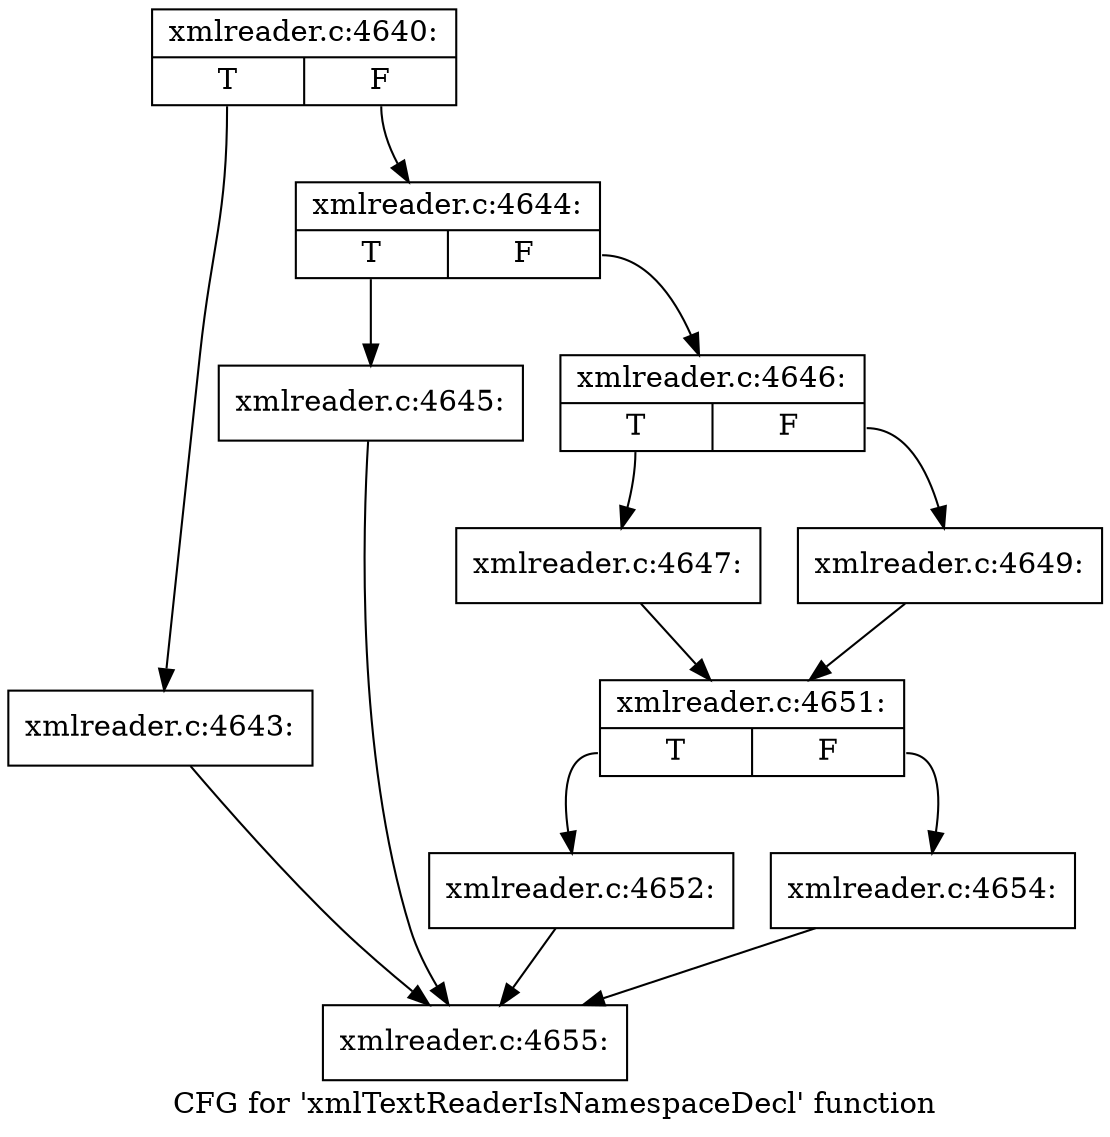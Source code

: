 digraph "CFG for 'xmlTextReaderIsNamespaceDecl' function" {
	label="CFG for 'xmlTextReaderIsNamespaceDecl' function";

	Node0x48a54b0 [shape=record,label="{xmlreader.c:4640:|{<s0>T|<s1>F}}"];
	Node0x48a54b0:s0 -> Node0x48a5170;
	Node0x48a54b0:s1 -> Node0x48a51c0;
	Node0x48a5170 [shape=record,label="{xmlreader.c:4643:}"];
	Node0x48a5170 -> Node0x48a57a0;
	Node0x48a51c0 [shape=record,label="{xmlreader.c:4644:|{<s0>T|<s1>F}}"];
	Node0x48a51c0:s0 -> Node0x48a6250;
	Node0x48a51c0:s1 -> Node0x48a62a0;
	Node0x48a6250 [shape=record,label="{xmlreader.c:4645:}"];
	Node0x48a6250 -> Node0x48a57a0;
	Node0x48a62a0 [shape=record,label="{xmlreader.c:4646:|{<s0>T|<s1>F}}"];
	Node0x48a62a0:s0 -> Node0x48a6890;
	Node0x48a62a0:s1 -> Node0x48a6930;
	Node0x48a6890 [shape=record,label="{xmlreader.c:4647:}"];
	Node0x48a6890 -> Node0x48a68e0;
	Node0x48a6930 [shape=record,label="{xmlreader.c:4649:}"];
	Node0x48a6930 -> Node0x48a68e0;
	Node0x48a68e0 [shape=record,label="{xmlreader.c:4651:|{<s0>T|<s1>F}}"];
	Node0x48a68e0:s0 -> Node0x48a7380;
	Node0x48a68e0:s1 -> Node0x48a7420;
	Node0x48a7380 [shape=record,label="{xmlreader.c:4652:}"];
	Node0x48a7380 -> Node0x48a57a0;
	Node0x48a7420 [shape=record,label="{xmlreader.c:4654:}"];
	Node0x48a7420 -> Node0x48a57a0;
	Node0x48a57a0 [shape=record,label="{xmlreader.c:4655:}"];
}
